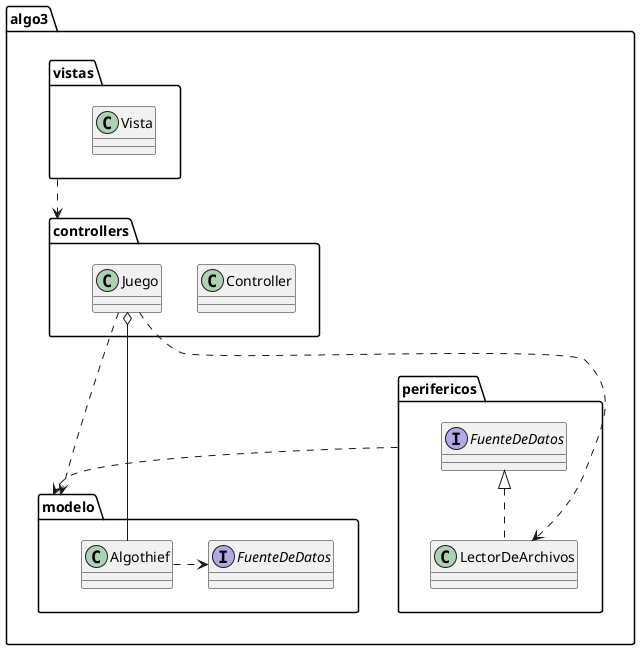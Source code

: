 @startuml

package algo3 {

    package modelo {
        class Algothief
        interface FuenteDeDatos
        Algothief .> FuenteDeDatos
    }

    package controllers {
        class Controller
        class Juego
    }

    package perifericos {
        class LectorDeArchivos implements FuenteDeDatos
    }

    package vistas {
        class Vista
    }

    perifericos ..> modelo
    Juego ..> modelo
    vistas ..> controllers


    Juego o-- Algothief
    Juego ...> LectorDeArchivos
}

@enduml
